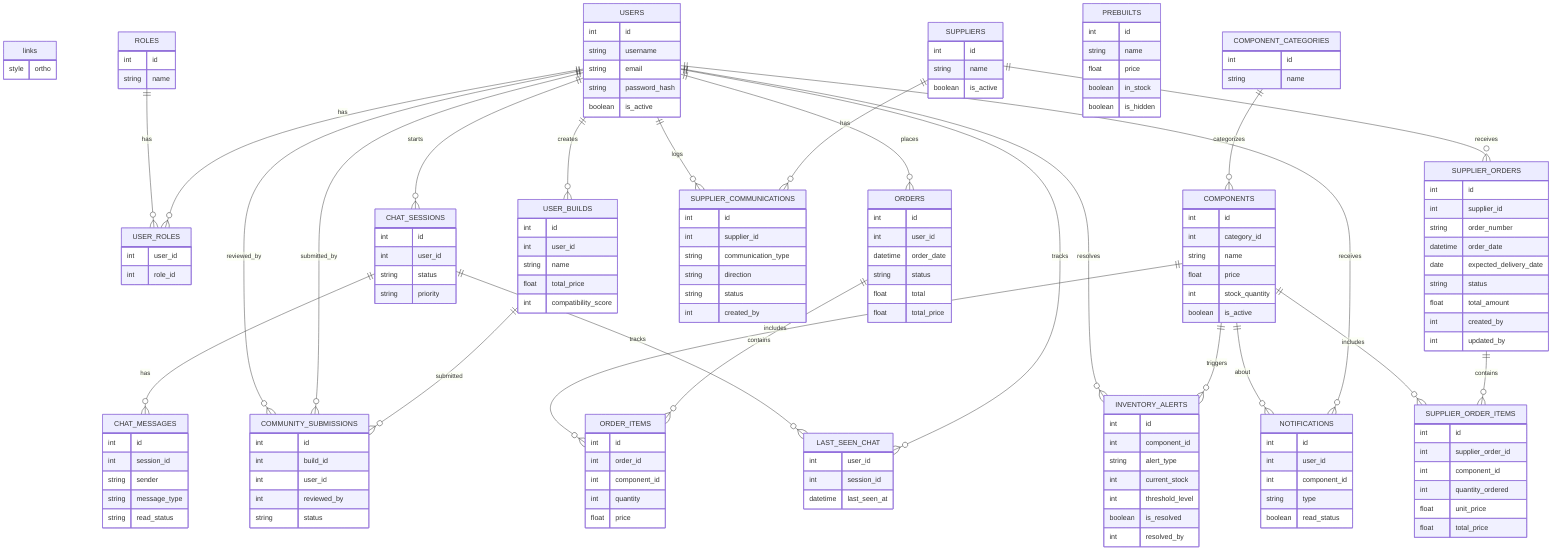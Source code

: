 erDiagram
    links {
        style ortho
    }
  USERS {
    int id
    string username
    string email
    string password_hash
    boolean is_active
  }

  ROLES {
    int id
    string name
  }

  USER_ROLES {
    int user_id
    int role_id
  }

  COMPONENT_CATEGORIES {
    int id
    string name
  }

  COMPONENTS {
    int id
    int category_id
    string name
    float price
    int stock_quantity
    boolean is_active
  }

  USER_BUILDS {
    int id
    int user_id
    string name
    float total_price
    int compatibility_score
  }

  ORDERS {
    int id
    int user_id
    datetime order_date
    string status
    float total
    float total_price
  }

  ORDER_ITEMS {
    int id
    int order_id
    int component_id
    int quantity
    float price
  }

  PREBUILTS {
    int id
    string name
    float price
    boolean in_stock
    boolean is_hidden
  }

  SUPPLIERS {
    int id
    string name
    boolean is_active
  }

  SUPPLIER_ORDERS {
    int id
    int supplier_id
    string order_number
    datetime order_date
    date expected_delivery_date
    string status
    float total_amount
    int created_by
    int updated_by
  }

  SUPPLIER_ORDER_ITEMS {
    int id
    int supplier_order_id
    int component_id
    int quantity_ordered
    float unit_price
    float total_price
  }

  INVENTORY_ALERTS {
    int id
    int component_id
    string alert_type
    int current_stock
    int threshold_level
    boolean is_resolved
    int resolved_by
  }

  SUPPLIER_COMMUNICATIONS {
    int id
    int supplier_id
    string communication_type
    string direction
    string status
    int created_by
  }

  NOTIFICATIONS {
    int id
    int user_id
    int component_id
    string type
    boolean read_status
  }

  CHAT_SESSIONS {
    int id
    int user_id
    string status
    string priority
  }

  CHAT_MESSAGES {
    int id
    int session_id
    string sender
    string message_type
    string read_status
  }

  LAST_SEEN_CHAT {
    int user_id
    int session_id
    datetime last_seen_at
  }

  COMMUNITY_SUBMISSIONS {
    int id
    int build_id
    int user_id
    int reviewed_by
    string status
  }

  USERS ||--o{ USER_ROLES : has
  ROLES ||--o{ USER_ROLES : has

  COMPONENT_CATEGORIES ||--o{ COMPONENTS : categorizes

  USERS ||--o{ USER_BUILDS : creates
  USERS ||--o{ ORDERS : places
  ORDERS ||--o{ ORDER_ITEMS : contains
  COMPONENTS ||--o{ ORDER_ITEMS : includes

  SUPPLIERS ||--o{ SUPPLIER_ORDERS : receives
  SUPPLIER_ORDERS ||--o{ SUPPLIER_ORDER_ITEMS : contains
  COMPONENTS ||--o{ SUPPLIER_ORDER_ITEMS : includes

  COMPONENTS ||--o{ INVENTORY_ALERTS : triggers
  USERS ||--o{ INVENTORY_ALERTS : resolves

  SUPPLIERS ||--o{ SUPPLIER_COMMUNICATIONS : has
  USERS ||--o{ SUPPLIER_COMMUNICATIONS : logs

  USERS ||--o{ NOTIFICATIONS : receives
  COMPONENTS ||--o{ NOTIFICATIONS : about

  USERS ||--o{ CHAT_SESSIONS : starts
  CHAT_SESSIONS ||--o{ CHAT_MESSAGES : has
  USERS ||--o{ LAST_SEEN_CHAT : tracks
  CHAT_SESSIONS ||--o{ LAST_SEEN_CHAT : tracks

  USER_BUILDS ||--o{ COMMUNITY_SUBMISSIONS : submitted
  USERS ||--o{ COMMUNITY_SUBMISSIONS : submitted_by
  USERS ||--o{ COMMUNITY_SUBMISSIONS : reviewed_by